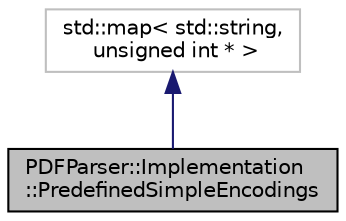 digraph "PDFParser::Implementation::PredefinedSimpleEncodings"
{
  edge [fontname="Helvetica",fontsize="10",labelfontname="Helvetica",labelfontsize="10"];
  node [fontname="Helvetica",fontsize="10",shape=record];
  Node2 [label="PDFParser::Implementation\l::PredefinedSimpleEncodings",height=0.2,width=0.4,color="black", fillcolor="grey75", style="filled", fontcolor="black"];
  Node3 -> Node2 [dir="back",color="midnightblue",fontsize="10",style="solid",fontname="Helvetica"];
  Node3 [label="std::map\< std::string,\l unsigned int * \>",height=0.2,width=0.4,color="grey75", fillcolor="white", style="filled"];
}
